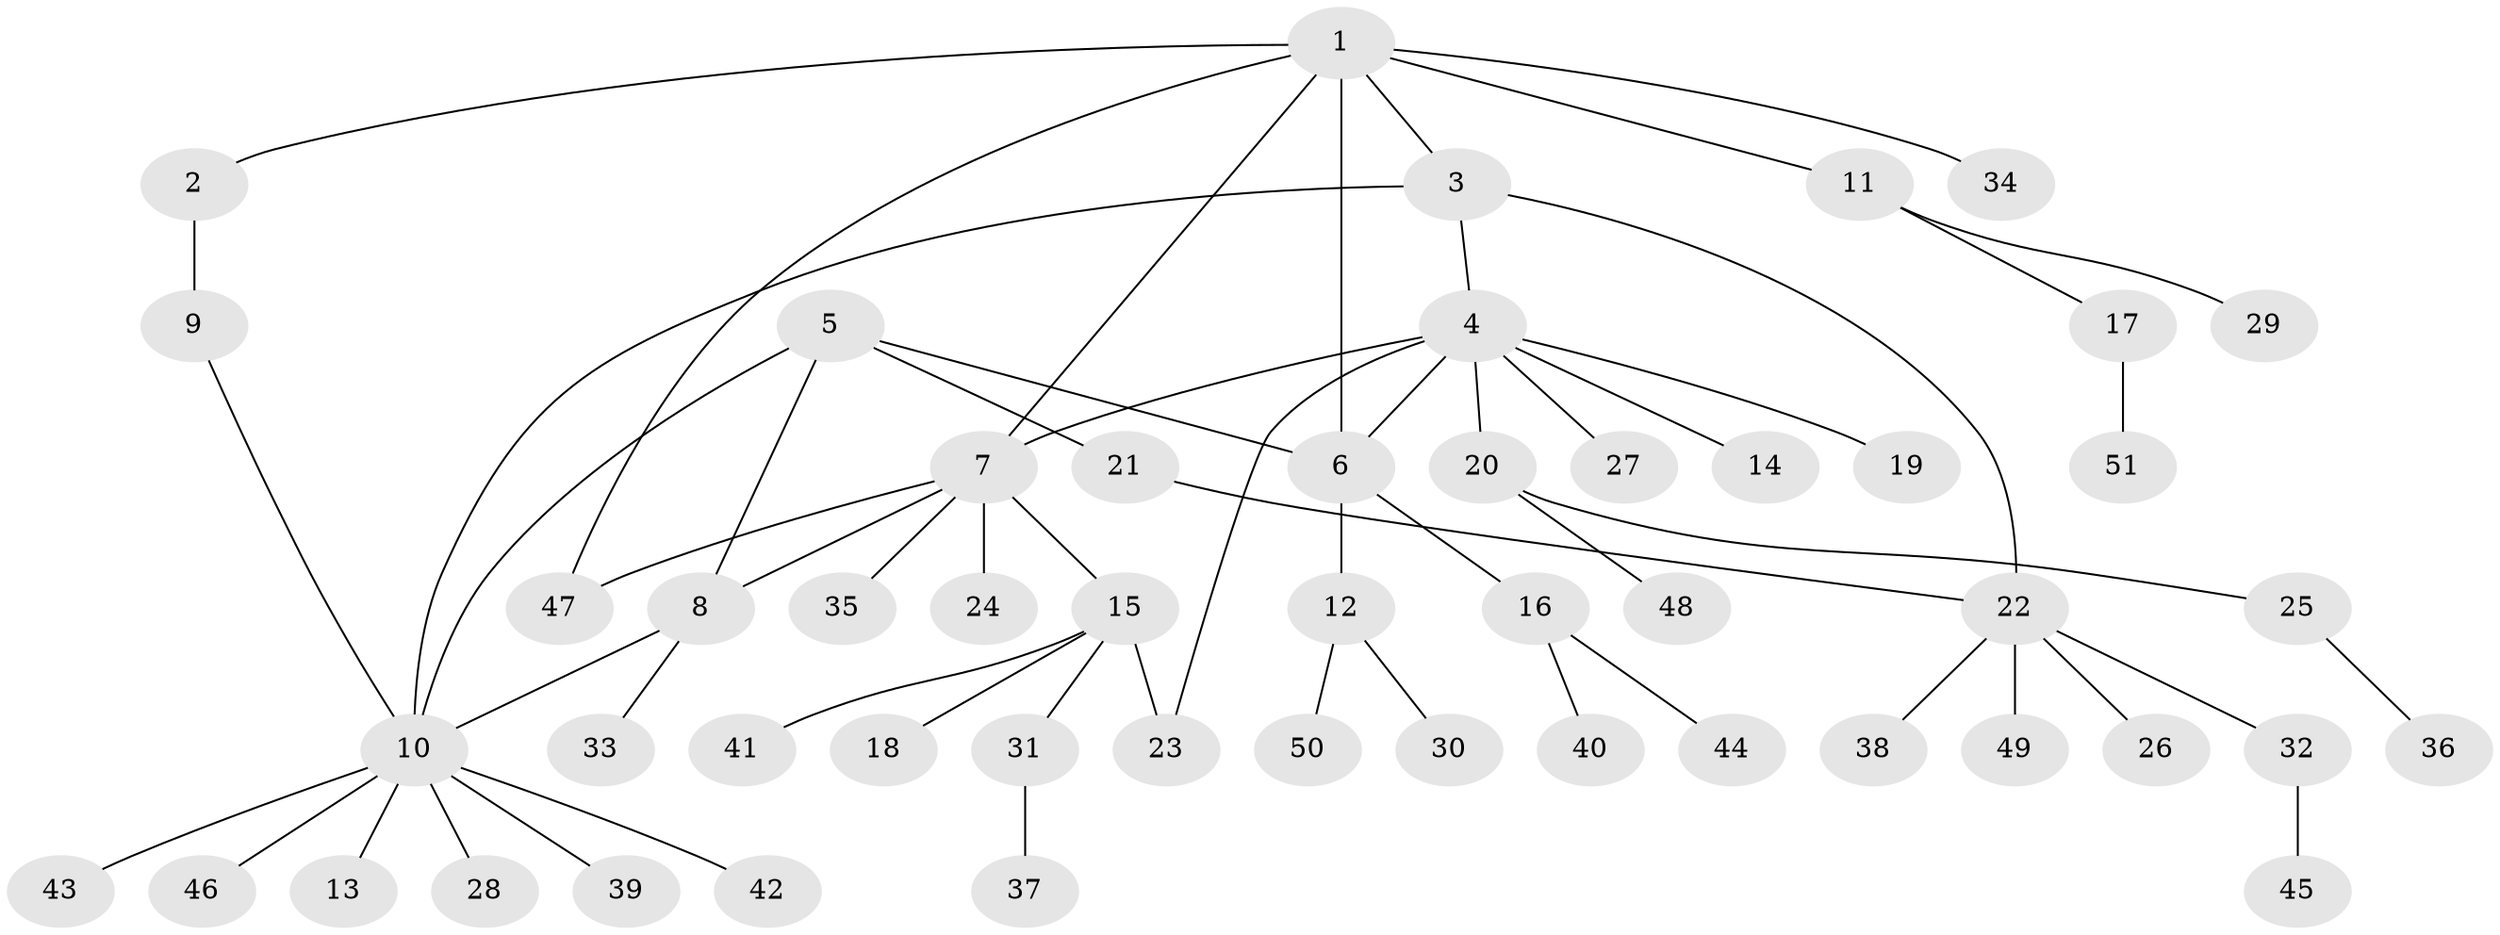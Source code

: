// Generated by graph-tools (version 1.1) at 2025/11/02/27/25 16:11:30]
// undirected, 51 vertices, 59 edges
graph export_dot {
graph [start="1"]
  node [color=gray90,style=filled];
  1;
  2;
  3;
  4;
  5;
  6;
  7;
  8;
  9;
  10;
  11;
  12;
  13;
  14;
  15;
  16;
  17;
  18;
  19;
  20;
  21;
  22;
  23;
  24;
  25;
  26;
  27;
  28;
  29;
  30;
  31;
  32;
  33;
  34;
  35;
  36;
  37;
  38;
  39;
  40;
  41;
  42;
  43;
  44;
  45;
  46;
  47;
  48;
  49;
  50;
  51;
  1 -- 2;
  1 -- 3;
  1 -- 6;
  1 -- 7;
  1 -- 11;
  1 -- 34;
  1 -- 47;
  2 -- 9;
  3 -- 4;
  3 -- 10;
  3 -- 22;
  4 -- 6;
  4 -- 7;
  4 -- 14;
  4 -- 19;
  4 -- 20;
  4 -- 23;
  4 -- 27;
  5 -- 6;
  5 -- 8;
  5 -- 10;
  5 -- 21;
  6 -- 12;
  6 -- 16;
  7 -- 8;
  7 -- 15;
  7 -- 24;
  7 -- 35;
  7 -- 47;
  8 -- 10;
  8 -- 33;
  9 -- 10;
  10 -- 13;
  10 -- 28;
  10 -- 39;
  10 -- 42;
  10 -- 43;
  10 -- 46;
  11 -- 17;
  11 -- 29;
  12 -- 30;
  12 -- 50;
  15 -- 18;
  15 -- 23;
  15 -- 31;
  15 -- 41;
  16 -- 40;
  16 -- 44;
  17 -- 51;
  20 -- 25;
  20 -- 48;
  21 -- 22;
  22 -- 26;
  22 -- 32;
  22 -- 38;
  22 -- 49;
  25 -- 36;
  31 -- 37;
  32 -- 45;
}

